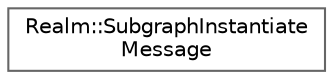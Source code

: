 digraph "Graphical Class Hierarchy"
{
 // LATEX_PDF_SIZE
  bgcolor="transparent";
  edge [fontname=Helvetica,fontsize=10,labelfontname=Helvetica,labelfontsize=10];
  node [fontname=Helvetica,fontsize=10,shape=box,height=0.2,width=0.4];
  rankdir="LR";
  Node0 [id="Node000000",label="Realm::SubgraphInstantiate\lMessage",height=0.2,width=0.4,color="grey40", fillcolor="white", style="filled",URL="$structRealm_1_1SubgraphInstantiateMessage.html",tooltip=" "];
}
